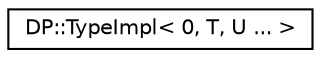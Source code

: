 digraph "Graphical Class Hierarchy"
{
 // LATEX_PDF_SIZE
  edge [fontname="Helvetica",fontsize="10",labelfontname="Helvetica",labelfontsize="10"];
  node [fontname="Helvetica",fontsize="10",shape=record];
  rankdir="LR";
  Node0 [label="DP::TypeImpl\< 0, T, U ... \>",height=0.2,width=0.4,color="black", fillcolor="white", style="filled",URL="$db/de5/structDP_1_1TypeImpl_3_010_00_01T_00_01U_01_8_8_8_01_4.html",tooltip=" "];
}
